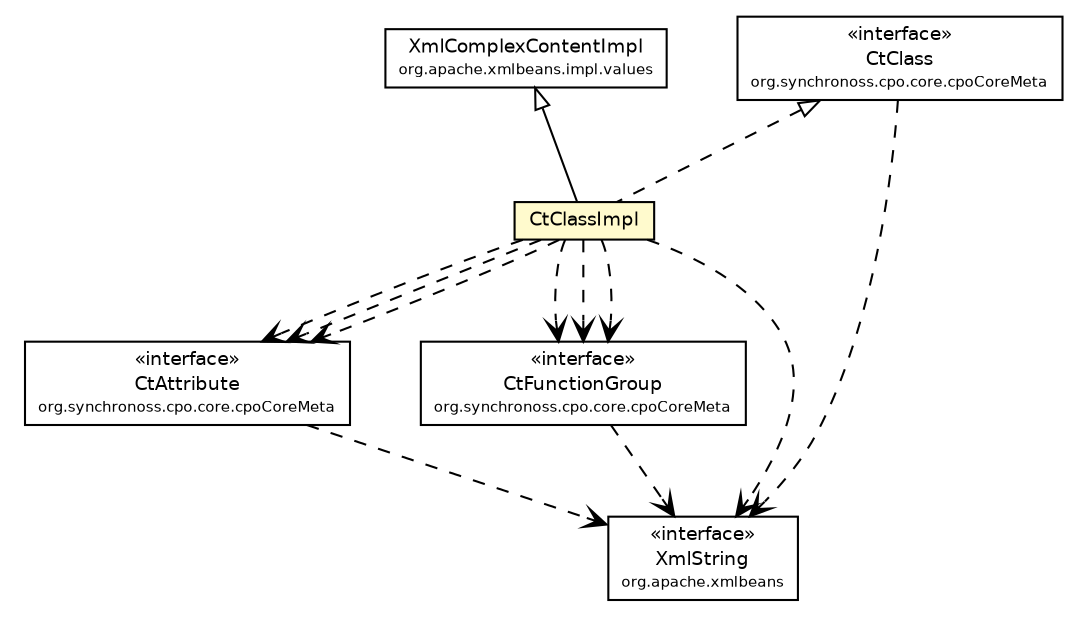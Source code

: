 #!/usr/local/bin/dot
#
# Class diagram 
# Generated by UmlGraph version 4.6 (http://www.spinellis.gr/sw/umlgraph)
#

digraph G {
	edge [fontname="Helvetica",fontsize=10,labelfontname="Helvetica",labelfontsize=10];
	node [fontname="Helvetica",fontsize=10,shape=plaintext];
	// org.synchronoss.cpo.core.cpoCoreMeta.CtAttribute
	c26778 [label=<<table border="0" cellborder="1" cellspacing="0" cellpadding="2" port="p" href="../CtAttribute.html">
		<tr><td><table border="0" cellspacing="0" cellpadding="1">
			<tr><td> &laquo;interface&raquo; </td></tr>
			<tr><td> CtAttribute </td></tr>
			<tr><td><font point-size="7.0"> org.synchronoss.cpo.core.cpoCoreMeta </font></td></tr>
		</table></td></tr>
		</table>>, fontname="Helvetica", fontcolor="black", fontsize=9.0];
	// org.synchronoss.cpo.core.cpoCoreMeta.CtFunctionGroup
	c26787 [label=<<table border="0" cellborder="1" cellspacing="0" cellpadding="2" port="p" href="../CtFunctionGroup.html">
		<tr><td><table border="0" cellspacing="0" cellpadding="1">
			<tr><td> &laquo;interface&raquo; </td></tr>
			<tr><td> CtFunctionGroup </td></tr>
			<tr><td><font point-size="7.0"> org.synchronoss.cpo.core.cpoCoreMeta </font></td></tr>
		</table></td></tr>
		</table>>, fontname="Helvetica", fontcolor="black", fontsize=9.0];
	// org.synchronoss.cpo.core.cpoCoreMeta.CtClass
	c26791 [label=<<table border="0" cellborder="1" cellspacing="0" cellpadding="2" port="p" href="../CtClass.html">
		<tr><td><table border="0" cellspacing="0" cellpadding="1">
			<tr><td> &laquo;interface&raquo; </td></tr>
			<tr><td> CtClass </td></tr>
			<tr><td><font point-size="7.0"> org.synchronoss.cpo.core.cpoCoreMeta </font></td></tr>
		</table></td></tr>
		</table>>, fontname="Helvetica", fontcolor="black", fontsize=9.0];
	// org.synchronoss.cpo.core.cpoCoreMeta.impl.CtClassImpl
	c26800 [label=<<table border="0" cellborder="1" cellspacing="0" cellpadding="2" port="p" bgcolor="lemonChiffon" href="./CtClassImpl.html">
		<tr><td><table border="0" cellspacing="0" cellpadding="1">
			<tr><td> CtClassImpl </td></tr>
		</table></td></tr>
		</table>>, fontname="Helvetica", fontcolor="black", fontsize=9.0];
	//org.synchronoss.cpo.core.cpoCoreMeta.impl.CtClassImpl extends org.apache.xmlbeans.impl.values.XmlComplexContentImpl
	c26927:p -> c26800:p [dir=back,arrowtail=empty];
	//org.synchronoss.cpo.core.cpoCoreMeta.impl.CtClassImpl implements org.synchronoss.cpo.core.cpoCoreMeta.CtClass
	c26791:p -> c26800:p [dir=back,arrowtail=empty,style=dashed];
	// org.synchronoss.cpo.core.cpoCoreMeta.CtAttribute DEPEND org.apache.xmlbeans.XmlString
	c26778:p -> c26928:p [taillabel="", label="", headlabel="", fontname="Helvetica", fontcolor="black", fontsize=10.0, color="black", arrowhead=open, style=dashed];
	// org.synchronoss.cpo.core.cpoCoreMeta.CtFunctionGroup DEPEND org.apache.xmlbeans.XmlString
	c26787:p -> c26928:p [taillabel="", label="", headlabel="", fontname="Helvetica", fontcolor="black", fontsize=10.0, color="black", arrowhead=open, style=dashed];
	// org.synchronoss.cpo.core.cpoCoreMeta.CtClass DEPEND org.apache.xmlbeans.XmlString
	c26791:p -> c26928:p [taillabel="", label="", headlabel="", fontname="Helvetica", fontcolor="black", fontsize=10.0, color="black", arrowhead=open, style=dashed];
	// org.synchronoss.cpo.core.cpoCoreMeta.impl.CtClassImpl DEPEND org.synchronoss.cpo.core.cpoCoreMeta.CtAttribute
	c26800:p -> c26778:p [taillabel="", label="", headlabel="", fontname="Helvetica", fontcolor="black", fontsize=10.0, color="black", arrowhead=open, style=dashed];
	// org.synchronoss.cpo.core.cpoCoreMeta.impl.CtClassImpl DEPEND org.apache.xmlbeans.XmlString
	c26800:p -> c26928:p [taillabel="", label="", headlabel="", fontname="Helvetica", fontcolor="black", fontsize=10.0, color="black", arrowhead=open, style=dashed];
	// org.synchronoss.cpo.core.cpoCoreMeta.impl.CtClassImpl DEPEND org.synchronoss.cpo.core.cpoCoreMeta.CtFunctionGroup
	c26800:p -> c26787:p [taillabel="", label="", headlabel="", fontname="Helvetica", fontcolor="black", fontsize=10.0, color="black", arrowhead=open, style=dashed];
	// org.synchronoss.cpo.core.cpoCoreMeta.impl.CtClassImpl DEPEND org.synchronoss.cpo.core.cpoCoreMeta.CtAttribute
	c26800:p -> c26778:p [taillabel="", label="", headlabel="", fontname="Helvetica", fontcolor="black", fontsize=10.0, color="black", arrowhead=open, style=dashed];
	// org.synchronoss.cpo.core.cpoCoreMeta.impl.CtClassImpl DEPEND org.synchronoss.cpo.core.cpoCoreMeta.CtAttribute
	c26800:p -> c26778:p [taillabel="", label="", headlabel="", fontname="Helvetica", fontcolor="black", fontsize=10.0, color="black", arrowhead=open, style=dashed];
	// org.synchronoss.cpo.core.cpoCoreMeta.impl.CtClassImpl DEPEND org.synchronoss.cpo.core.cpoCoreMeta.CtFunctionGroup
	c26800:p -> c26787:p [taillabel="", label="", headlabel="", fontname="Helvetica", fontcolor="black", fontsize=10.0, color="black", arrowhead=open, style=dashed];
	// org.synchronoss.cpo.core.cpoCoreMeta.impl.CtClassImpl DEPEND org.synchronoss.cpo.core.cpoCoreMeta.CtFunctionGroup
	c26800:p -> c26787:p [taillabel="", label="", headlabel="", fontname="Helvetica", fontcolor="black", fontsize=10.0, color="black", arrowhead=open, style=dashed];
	// org.apache.xmlbeans.XmlString
	c26928 [label=<<table border="0" cellborder="1" cellspacing="0" cellpadding="2" port="p" href="http://java.sun.com/j2se/1.4.2/docs/api/org/apache/xmlbeans/XmlString.html">
		<tr><td><table border="0" cellspacing="0" cellpadding="1">
			<tr><td> &laquo;interface&raquo; </td></tr>
			<tr><td> XmlString </td></tr>
			<tr><td><font point-size="7.0"> org.apache.xmlbeans </font></td></tr>
		</table></td></tr>
		</table>>, fontname="Helvetica", fontcolor="black", fontsize=9.0];
	// org.apache.xmlbeans.impl.values.XmlComplexContentImpl
	c26927 [label=<<table border="0" cellborder="1" cellspacing="0" cellpadding="2" port="p" href="http://java.sun.com/j2se/1.4.2/docs/api/org/apache/xmlbeans/impl/values/XmlComplexContentImpl.html">
		<tr><td><table border="0" cellspacing="0" cellpadding="1">
			<tr><td> XmlComplexContentImpl </td></tr>
			<tr><td><font point-size="7.0"> org.apache.xmlbeans.impl.values </font></td></tr>
		</table></td></tr>
		</table>>, fontname="Helvetica", fontcolor="black", fontsize=9.0];
}

